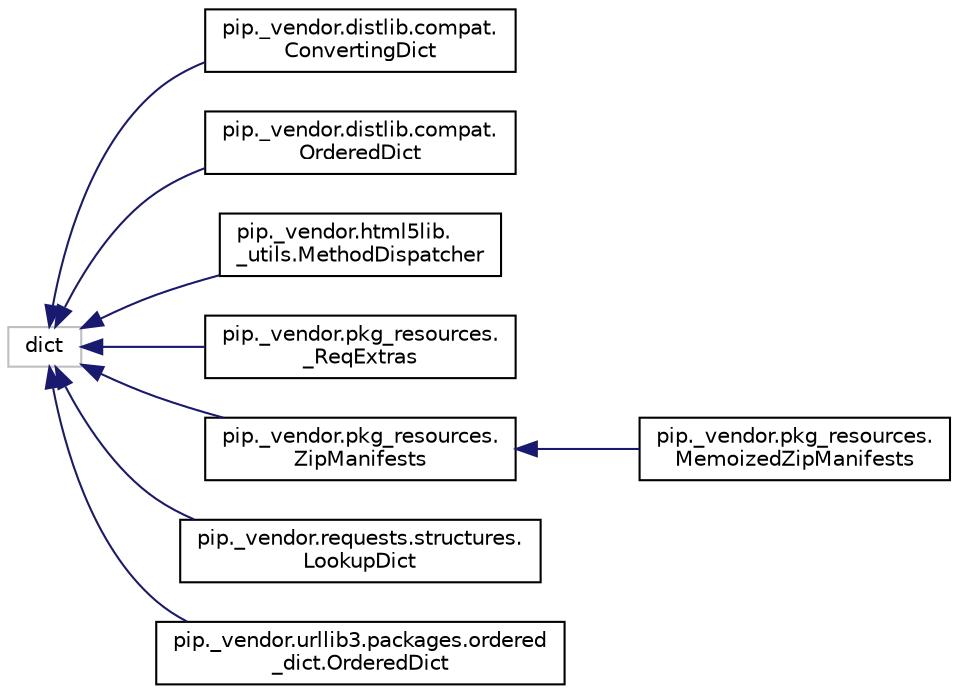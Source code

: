 digraph "Graphical Class Hierarchy"
{
  edge [fontname="Helvetica",fontsize="10",labelfontname="Helvetica",labelfontsize="10"];
  node [fontname="Helvetica",fontsize="10",shape=record];
  rankdir="LR";
  Node667 [label="dict",height=0.2,width=0.4,color="grey75", fillcolor="white", style="filled"];
  Node667 -> Node0 [dir="back",color="midnightblue",fontsize="10",style="solid",fontname="Helvetica"];
  Node0 [label="pip._vendor.distlib.compat.\lConvertingDict",height=0.2,width=0.4,color="black", fillcolor="white", style="filled",URL="$classpip_1_1__vendor_1_1distlib_1_1compat_1_1_converting_dict.html"];
  Node667 -> Node669 [dir="back",color="midnightblue",fontsize="10",style="solid",fontname="Helvetica"];
  Node669 [label="pip._vendor.distlib.compat.\lOrderedDict",height=0.2,width=0.4,color="black", fillcolor="white", style="filled",URL="$classpip_1_1__vendor_1_1distlib_1_1compat_1_1_ordered_dict.html"];
  Node667 -> Node670 [dir="back",color="midnightblue",fontsize="10",style="solid",fontname="Helvetica"];
  Node670 [label="pip._vendor.html5lib.\l_utils.MethodDispatcher",height=0.2,width=0.4,color="black", fillcolor="white", style="filled",URL="$classpip_1_1__vendor_1_1html5lib_1_1__utils_1_1_method_dispatcher.html"];
  Node667 -> Node671 [dir="back",color="midnightblue",fontsize="10",style="solid",fontname="Helvetica"];
  Node671 [label="pip._vendor.pkg_resources.\l_ReqExtras",height=0.2,width=0.4,color="black", fillcolor="white", style="filled",URL="$classpip_1_1__vendor_1_1pkg__resources_1_1___req_extras.html"];
  Node667 -> Node672 [dir="back",color="midnightblue",fontsize="10",style="solid",fontname="Helvetica"];
  Node672 [label="pip._vendor.pkg_resources.\lZipManifests",height=0.2,width=0.4,color="black", fillcolor="white", style="filled",URL="$classpip_1_1__vendor_1_1pkg__resources_1_1_zip_manifests.html"];
  Node672 -> Node673 [dir="back",color="midnightblue",fontsize="10",style="solid",fontname="Helvetica"];
  Node673 [label="pip._vendor.pkg_resources.\lMemoizedZipManifests",height=0.2,width=0.4,color="black", fillcolor="white", style="filled",URL="$classpip_1_1__vendor_1_1pkg__resources_1_1_memoized_zip_manifests.html"];
  Node667 -> Node674 [dir="back",color="midnightblue",fontsize="10",style="solid",fontname="Helvetica"];
  Node674 [label="pip._vendor.requests.structures.\lLookupDict",height=0.2,width=0.4,color="black", fillcolor="white", style="filled",URL="$classpip_1_1__vendor_1_1requests_1_1structures_1_1_lookup_dict.html"];
  Node667 -> Node675 [dir="back",color="midnightblue",fontsize="10",style="solid",fontname="Helvetica"];
  Node675 [label="pip._vendor.urllib3.packages.ordered\l_dict.OrderedDict",height=0.2,width=0.4,color="black", fillcolor="white", style="filled",URL="$classpip_1_1__vendor_1_1urllib3_1_1packages_1_1ordered__dict_1_1_ordered_dict.html"];
}
